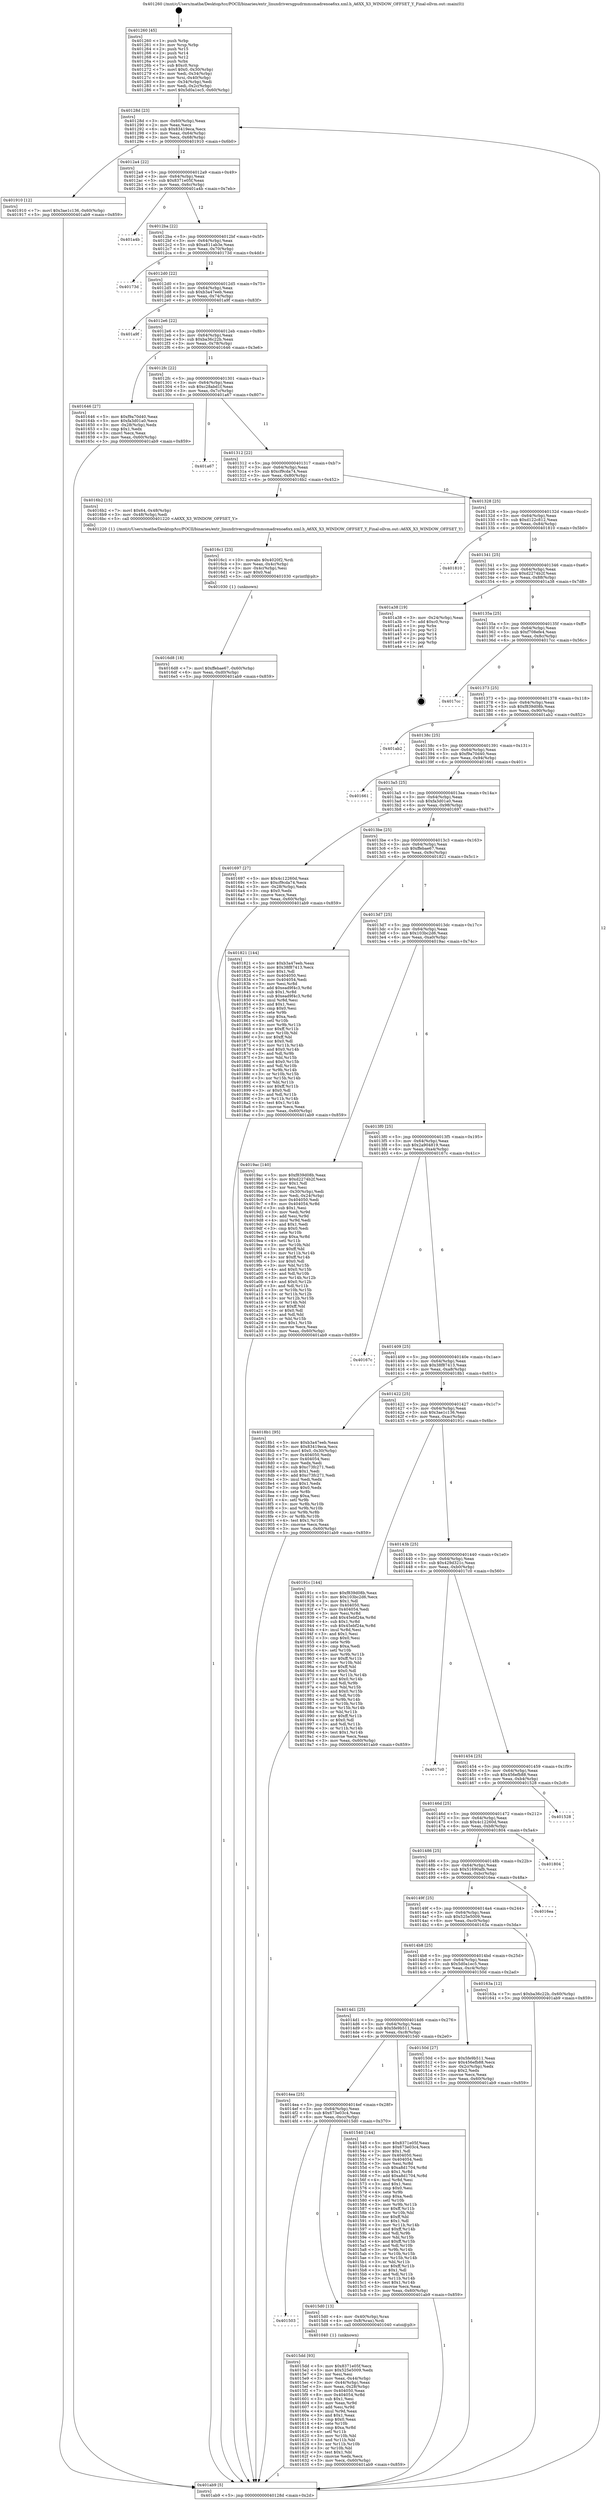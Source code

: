 digraph "0x401260" {
  label = "0x401260 (/mnt/c/Users/mathe/Desktop/tcc/POCII/binaries/extr_linuxdriversgpudrmmsmadrenoa6xx.xml.h_A6XX_X3_WINDOW_OFFSET_Y_Final-ollvm.out::main(0))"
  labelloc = "t"
  node[shape=record]

  Entry [label="",width=0.3,height=0.3,shape=circle,fillcolor=black,style=filled]
  "0x40128d" [label="{
     0x40128d [23]\l
     | [instrs]\l
     &nbsp;&nbsp;0x40128d \<+3\>: mov -0x60(%rbp),%eax\l
     &nbsp;&nbsp;0x401290 \<+2\>: mov %eax,%ecx\l
     &nbsp;&nbsp;0x401292 \<+6\>: sub $0x83419eca,%ecx\l
     &nbsp;&nbsp;0x401298 \<+3\>: mov %eax,-0x64(%rbp)\l
     &nbsp;&nbsp;0x40129b \<+3\>: mov %ecx,-0x68(%rbp)\l
     &nbsp;&nbsp;0x40129e \<+6\>: je 0000000000401910 \<main+0x6b0\>\l
  }"]
  "0x401910" [label="{
     0x401910 [12]\l
     | [instrs]\l
     &nbsp;&nbsp;0x401910 \<+7\>: movl $0x3ae1c136,-0x60(%rbp)\l
     &nbsp;&nbsp;0x401917 \<+5\>: jmp 0000000000401ab9 \<main+0x859\>\l
  }"]
  "0x4012a4" [label="{
     0x4012a4 [22]\l
     | [instrs]\l
     &nbsp;&nbsp;0x4012a4 \<+5\>: jmp 00000000004012a9 \<main+0x49\>\l
     &nbsp;&nbsp;0x4012a9 \<+3\>: mov -0x64(%rbp),%eax\l
     &nbsp;&nbsp;0x4012ac \<+5\>: sub $0x8371e05f,%eax\l
     &nbsp;&nbsp;0x4012b1 \<+3\>: mov %eax,-0x6c(%rbp)\l
     &nbsp;&nbsp;0x4012b4 \<+6\>: je 0000000000401a4b \<main+0x7eb\>\l
  }"]
  Exit [label="",width=0.3,height=0.3,shape=circle,fillcolor=black,style=filled,peripheries=2]
  "0x401a4b" [label="{
     0x401a4b\l
  }", style=dashed]
  "0x4012ba" [label="{
     0x4012ba [22]\l
     | [instrs]\l
     &nbsp;&nbsp;0x4012ba \<+5\>: jmp 00000000004012bf \<main+0x5f\>\l
     &nbsp;&nbsp;0x4012bf \<+3\>: mov -0x64(%rbp),%eax\l
     &nbsp;&nbsp;0x4012c2 \<+5\>: sub $0xa811ab3e,%eax\l
     &nbsp;&nbsp;0x4012c7 \<+3\>: mov %eax,-0x70(%rbp)\l
     &nbsp;&nbsp;0x4012ca \<+6\>: je 000000000040173d \<main+0x4dd\>\l
  }"]
  "0x4016d8" [label="{
     0x4016d8 [18]\l
     | [instrs]\l
     &nbsp;&nbsp;0x4016d8 \<+7\>: movl $0xffebae67,-0x60(%rbp)\l
     &nbsp;&nbsp;0x4016df \<+6\>: mov %eax,-0xd0(%rbp)\l
     &nbsp;&nbsp;0x4016e5 \<+5\>: jmp 0000000000401ab9 \<main+0x859\>\l
  }"]
  "0x40173d" [label="{
     0x40173d\l
  }", style=dashed]
  "0x4012d0" [label="{
     0x4012d0 [22]\l
     | [instrs]\l
     &nbsp;&nbsp;0x4012d0 \<+5\>: jmp 00000000004012d5 \<main+0x75\>\l
     &nbsp;&nbsp;0x4012d5 \<+3\>: mov -0x64(%rbp),%eax\l
     &nbsp;&nbsp;0x4012d8 \<+5\>: sub $0xb3a47eeb,%eax\l
     &nbsp;&nbsp;0x4012dd \<+3\>: mov %eax,-0x74(%rbp)\l
     &nbsp;&nbsp;0x4012e0 \<+6\>: je 0000000000401a9f \<main+0x83f\>\l
  }"]
  "0x4016c1" [label="{
     0x4016c1 [23]\l
     | [instrs]\l
     &nbsp;&nbsp;0x4016c1 \<+10\>: movabs $0x4020f2,%rdi\l
     &nbsp;&nbsp;0x4016cb \<+3\>: mov %eax,-0x4c(%rbp)\l
     &nbsp;&nbsp;0x4016ce \<+3\>: mov -0x4c(%rbp),%esi\l
     &nbsp;&nbsp;0x4016d1 \<+2\>: mov $0x0,%al\l
     &nbsp;&nbsp;0x4016d3 \<+5\>: call 0000000000401030 \<printf@plt\>\l
     | [calls]\l
     &nbsp;&nbsp;0x401030 \{1\} (unknown)\l
  }"]
  "0x401a9f" [label="{
     0x401a9f\l
  }", style=dashed]
  "0x4012e6" [label="{
     0x4012e6 [22]\l
     | [instrs]\l
     &nbsp;&nbsp;0x4012e6 \<+5\>: jmp 00000000004012eb \<main+0x8b\>\l
     &nbsp;&nbsp;0x4012eb \<+3\>: mov -0x64(%rbp),%eax\l
     &nbsp;&nbsp;0x4012ee \<+5\>: sub $0xba36c22b,%eax\l
     &nbsp;&nbsp;0x4012f3 \<+3\>: mov %eax,-0x78(%rbp)\l
     &nbsp;&nbsp;0x4012f6 \<+6\>: je 0000000000401646 \<main+0x3e6\>\l
  }"]
  "0x4015dd" [label="{
     0x4015dd [93]\l
     | [instrs]\l
     &nbsp;&nbsp;0x4015dd \<+5\>: mov $0x8371e05f,%ecx\l
     &nbsp;&nbsp;0x4015e2 \<+5\>: mov $0x525e5009,%edx\l
     &nbsp;&nbsp;0x4015e7 \<+2\>: xor %esi,%esi\l
     &nbsp;&nbsp;0x4015e9 \<+3\>: mov %eax,-0x44(%rbp)\l
     &nbsp;&nbsp;0x4015ec \<+3\>: mov -0x44(%rbp),%eax\l
     &nbsp;&nbsp;0x4015ef \<+3\>: mov %eax,-0x28(%rbp)\l
     &nbsp;&nbsp;0x4015f2 \<+7\>: mov 0x404050,%eax\l
     &nbsp;&nbsp;0x4015f9 \<+8\>: mov 0x404054,%r8d\l
     &nbsp;&nbsp;0x401601 \<+3\>: sub $0x1,%esi\l
     &nbsp;&nbsp;0x401604 \<+3\>: mov %eax,%r9d\l
     &nbsp;&nbsp;0x401607 \<+3\>: add %esi,%r9d\l
     &nbsp;&nbsp;0x40160a \<+4\>: imul %r9d,%eax\l
     &nbsp;&nbsp;0x40160e \<+3\>: and $0x1,%eax\l
     &nbsp;&nbsp;0x401611 \<+3\>: cmp $0x0,%eax\l
     &nbsp;&nbsp;0x401614 \<+4\>: sete %r10b\l
     &nbsp;&nbsp;0x401618 \<+4\>: cmp $0xa,%r8d\l
     &nbsp;&nbsp;0x40161c \<+4\>: setl %r11b\l
     &nbsp;&nbsp;0x401620 \<+3\>: mov %r10b,%bl\l
     &nbsp;&nbsp;0x401623 \<+3\>: and %r11b,%bl\l
     &nbsp;&nbsp;0x401626 \<+3\>: xor %r11b,%r10b\l
     &nbsp;&nbsp;0x401629 \<+3\>: or %r10b,%bl\l
     &nbsp;&nbsp;0x40162c \<+3\>: test $0x1,%bl\l
     &nbsp;&nbsp;0x40162f \<+3\>: cmovne %edx,%ecx\l
     &nbsp;&nbsp;0x401632 \<+3\>: mov %ecx,-0x60(%rbp)\l
     &nbsp;&nbsp;0x401635 \<+5\>: jmp 0000000000401ab9 \<main+0x859\>\l
  }"]
  "0x401646" [label="{
     0x401646 [27]\l
     | [instrs]\l
     &nbsp;&nbsp;0x401646 \<+5\>: mov $0xf9a70d40,%eax\l
     &nbsp;&nbsp;0x40164b \<+5\>: mov $0xfa3d01a0,%ecx\l
     &nbsp;&nbsp;0x401650 \<+3\>: mov -0x28(%rbp),%edx\l
     &nbsp;&nbsp;0x401653 \<+3\>: cmp $0x1,%edx\l
     &nbsp;&nbsp;0x401656 \<+3\>: cmovl %ecx,%eax\l
     &nbsp;&nbsp;0x401659 \<+3\>: mov %eax,-0x60(%rbp)\l
     &nbsp;&nbsp;0x40165c \<+5\>: jmp 0000000000401ab9 \<main+0x859\>\l
  }"]
  "0x4012fc" [label="{
     0x4012fc [22]\l
     | [instrs]\l
     &nbsp;&nbsp;0x4012fc \<+5\>: jmp 0000000000401301 \<main+0xa1\>\l
     &nbsp;&nbsp;0x401301 \<+3\>: mov -0x64(%rbp),%eax\l
     &nbsp;&nbsp;0x401304 \<+5\>: sub $0xc28abd1f,%eax\l
     &nbsp;&nbsp;0x401309 \<+3\>: mov %eax,-0x7c(%rbp)\l
     &nbsp;&nbsp;0x40130c \<+6\>: je 0000000000401a67 \<main+0x807\>\l
  }"]
  "0x401503" [label="{
     0x401503\l
  }", style=dashed]
  "0x401a67" [label="{
     0x401a67\l
  }", style=dashed]
  "0x401312" [label="{
     0x401312 [22]\l
     | [instrs]\l
     &nbsp;&nbsp;0x401312 \<+5\>: jmp 0000000000401317 \<main+0xb7\>\l
     &nbsp;&nbsp;0x401317 \<+3\>: mov -0x64(%rbp),%eax\l
     &nbsp;&nbsp;0x40131a \<+5\>: sub $0xcf9cda74,%eax\l
     &nbsp;&nbsp;0x40131f \<+3\>: mov %eax,-0x80(%rbp)\l
     &nbsp;&nbsp;0x401322 \<+6\>: je 00000000004016b2 \<main+0x452\>\l
  }"]
  "0x4015d0" [label="{
     0x4015d0 [13]\l
     | [instrs]\l
     &nbsp;&nbsp;0x4015d0 \<+4\>: mov -0x40(%rbp),%rax\l
     &nbsp;&nbsp;0x4015d4 \<+4\>: mov 0x8(%rax),%rdi\l
     &nbsp;&nbsp;0x4015d8 \<+5\>: call 0000000000401040 \<atoi@plt\>\l
     | [calls]\l
     &nbsp;&nbsp;0x401040 \{1\} (unknown)\l
  }"]
  "0x4016b2" [label="{
     0x4016b2 [15]\l
     | [instrs]\l
     &nbsp;&nbsp;0x4016b2 \<+7\>: movl $0x64,-0x48(%rbp)\l
     &nbsp;&nbsp;0x4016b9 \<+3\>: mov -0x48(%rbp),%edi\l
     &nbsp;&nbsp;0x4016bc \<+5\>: call 0000000000401220 \<A6XX_X3_WINDOW_OFFSET_Y\>\l
     | [calls]\l
     &nbsp;&nbsp;0x401220 \{1\} (/mnt/c/Users/mathe/Desktop/tcc/POCII/binaries/extr_linuxdriversgpudrmmsmadrenoa6xx.xml.h_A6XX_X3_WINDOW_OFFSET_Y_Final-ollvm.out::A6XX_X3_WINDOW_OFFSET_Y)\l
  }"]
  "0x401328" [label="{
     0x401328 [25]\l
     | [instrs]\l
     &nbsp;&nbsp;0x401328 \<+5\>: jmp 000000000040132d \<main+0xcd\>\l
     &nbsp;&nbsp;0x40132d \<+3\>: mov -0x64(%rbp),%eax\l
     &nbsp;&nbsp;0x401330 \<+5\>: sub $0xd122c812,%eax\l
     &nbsp;&nbsp;0x401335 \<+6\>: mov %eax,-0x84(%rbp)\l
     &nbsp;&nbsp;0x40133b \<+6\>: je 0000000000401810 \<main+0x5b0\>\l
  }"]
  "0x4014ea" [label="{
     0x4014ea [25]\l
     | [instrs]\l
     &nbsp;&nbsp;0x4014ea \<+5\>: jmp 00000000004014ef \<main+0x28f\>\l
     &nbsp;&nbsp;0x4014ef \<+3\>: mov -0x64(%rbp),%eax\l
     &nbsp;&nbsp;0x4014f2 \<+5\>: sub $0x673e03c4,%eax\l
     &nbsp;&nbsp;0x4014f7 \<+6\>: mov %eax,-0xcc(%rbp)\l
     &nbsp;&nbsp;0x4014fd \<+6\>: je 00000000004015d0 \<main+0x370\>\l
  }"]
  "0x401810" [label="{
     0x401810\l
  }", style=dashed]
  "0x401341" [label="{
     0x401341 [25]\l
     | [instrs]\l
     &nbsp;&nbsp;0x401341 \<+5\>: jmp 0000000000401346 \<main+0xe6\>\l
     &nbsp;&nbsp;0x401346 \<+3\>: mov -0x64(%rbp),%eax\l
     &nbsp;&nbsp;0x401349 \<+5\>: sub $0xd2274b2f,%eax\l
     &nbsp;&nbsp;0x40134e \<+6\>: mov %eax,-0x88(%rbp)\l
     &nbsp;&nbsp;0x401354 \<+6\>: je 0000000000401a38 \<main+0x7d8\>\l
  }"]
  "0x401540" [label="{
     0x401540 [144]\l
     | [instrs]\l
     &nbsp;&nbsp;0x401540 \<+5\>: mov $0x8371e05f,%eax\l
     &nbsp;&nbsp;0x401545 \<+5\>: mov $0x673e03c4,%ecx\l
     &nbsp;&nbsp;0x40154a \<+2\>: mov $0x1,%dl\l
     &nbsp;&nbsp;0x40154c \<+7\>: mov 0x404050,%esi\l
     &nbsp;&nbsp;0x401553 \<+7\>: mov 0x404054,%edi\l
     &nbsp;&nbsp;0x40155a \<+3\>: mov %esi,%r8d\l
     &nbsp;&nbsp;0x40155d \<+7\>: sub $0xa8d1704,%r8d\l
     &nbsp;&nbsp;0x401564 \<+4\>: sub $0x1,%r8d\l
     &nbsp;&nbsp;0x401568 \<+7\>: add $0xa8d1704,%r8d\l
     &nbsp;&nbsp;0x40156f \<+4\>: imul %r8d,%esi\l
     &nbsp;&nbsp;0x401573 \<+3\>: and $0x1,%esi\l
     &nbsp;&nbsp;0x401576 \<+3\>: cmp $0x0,%esi\l
     &nbsp;&nbsp;0x401579 \<+4\>: sete %r9b\l
     &nbsp;&nbsp;0x40157d \<+3\>: cmp $0xa,%edi\l
     &nbsp;&nbsp;0x401580 \<+4\>: setl %r10b\l
     &nbsp;&nbsp;0x401584 \<+3\>: mov %r9b,%r11b\l
     &nbsp;&nbsp;0x401587 \<+4\>: xor $0xff,%r11b\l
     &nbsp;&nbsp;0x40158b \<+3\>: mov %r10b,%bl\l
     &nbsp;&nbsp;0x40158e \<+3\>: xor $0xff,%bl\l
     &nbsp;&nbsp;0x401591 \<+3\>: xor $0x1,%dl\l
     &nbsp;&nbsp;0x401594 \<+3\>: mov %r11b,%r14b\l
     &nbsp;&nbsp;0x401597 \<+4\>: and $0xff,%r14b\l
     &nbsp;&nbsp;0x40159b \<+3\>: and %dl,%r9b\l
     &nbsp;&nbsp;0x40159e \<+3\>: mov %bl,%r15b\l
     &nbsp;&nbsp;0x4015a1 \<+4\>: and $0xff,%r15b\l
     &nbsp;&nbsp;0x4015a5 \<+3\>: and %dl,%r10b\l
     &nbsp;&nbsp;0x4015a8 \<+3\>: or %r9b,%r14b\l
     &nbsp;&nbsp;0x4015ab \<+3\>: or %r10b,%r15b\l
     &nbsp;&nbsp;0x4015ae \<+3\>: xor %r15b,%r14b\l
     &nbsp;&nbsp;0x4015b1 \<+3\>: or %bl,%r11b\l
     &nbsp;&nbsp;0x4015b4 \<+4\>: xor $0xff,%r11b\l
     &nbsp;&nbsp;0x4015b8 \<+3\>: or $0x1,%dl\l
     &nbsp;&nbsp;0x4015bb \<+3\>: and %dl,%r11b\l
     &nbsp;&nbsp;0x4015be \<+3\>: or %r11b,%r14b\l
     &nbsp;&nbsp;0x4015c1 \<+4\>: test $0x1,%r14b\l
     &nbsp;&nbsp;0x4015c5 \<+3\>: cmovne %ecx,%eax\l
     &nbsp;&nbsp;0x4015c8 \<+3\>: mov %eax,-0x60(%rbp)\l
     &nbsp;&nbsp;0x4015cb \<+5\>: jmp 0000000000401ab9 \<main+0x859\>\l
  }"]
  "0x401a38" [label="{
     0x401a38 [19]\l
     | [instrs]\l
     &nbsp;&nbsp;0x401a38 \<+3\>: mov -0x24(%rbp),%eax\l
     &nbsp;&nbsp;0x401a3b \<+7\>: add $0xc0,%rsp\l
     &nbsp;&nbsp;0x401a42 \<+1\>: pop %rbx\l
     &nbsp;&nbsp;0x401a43 \<+2\>: pop %r12\l
     &nbsp;&nbsp;0x401a45 \<+2\>: pop %r14\l
     &nbsp;&nbsp;0x401a47 \<+2\>: pop %r15\l
     &nbsp;&nbsp;0x401a49 \<+1\>: pop %rbp\l
     &nbsp;&nbsp;0x401a4a \<+1\>: ret\l
  }"]
  "0x40135a" [label="{
     0x40135a [25]\l
     | [instrs]\l
     &nbsp;&nbsp;0x40135a \<+5\>: jmp 000000000040135f \<main+0xff\>\l
     &nbsp;&nbsp;0x40135f \<+3\>: mov -0x64(%rbp),%eax\l
     &nbsp;&nbsp;0x401362 \<+5\>: sub $0xf708efe4,%eax\l
     &nbsp;&nbsp;0x401367 \<+6\>: mov %eax,-0x8c(%rbp)\l
     &nbsp;&nbsp;0x40136d \<+6\>: je 00000000004017cc \<main+0x56c\>\l
  }"]
  "0x401260" [label="{
     0x401260 [45]\l
     | [instrs]\l
     &nbsp;&nbsp;0x401260 \<+1\>: push %rbp\l
     &nbsp;&nbsp;0x401261 \<+3\>: mov %rsp,%rbp\l
     &nbsp;&nbsp;0x401264 \<+2\>: push %r15\l
     &nbsp;&nbsp;0x401266 \<+2\>: push %r14\l
     &nbsp;&nbsp;0x401268 \<+2\>: push %r12\l
     &nbsp;&nbsp;0x40126a \<+1\>: push %rbx\l
     &nbsp;&nbsp;0x40126b \<+7\>: sub $0xc0,%rsp\l
     &nbsp;&nbsp;0x401272 \<+7\>: movl $0x0,-0x30(%rbp)\l
     &nbsp;&nbsp;0x401279 \<+3\>: mov %edi,-0x34(%rbp)\l
     &nbsp;&nbsp;0x40127c \<+4\>: mov %rsi,-0x40(%rbp)\l
     &nbsp;&nbsp;0x401280 \<+3\>: mov -0x34(%rbp),%edi\l
     &nbsp;&nbsp;0x401283 \<+3\>: mov %edi,-0x2c(%rbp)\l
     &nbsp;&nbsp;0x401286 \<+7\>: movl $0x5d0a1ec5,-0x60(%rbp)\l
  }"]
  "0x4017cc" [label="{
     0x4017cc\l
  }", style=dashed]
  "0x401373" [label="{
     0x401373 [25]\l
     | [instrs]\l
     &nbsp;&nbsp;0x401373 \<+5\>: jmp 0000000000401378 \<main+0x118\>\l
     &nbsp;&nbsp;0x401378 \<+3\>: mov -0x64(%rbp),%eax\l
     &nbsp;&nbsp;0x40137b \<+5\>: sub $0xf839d08b,%eax\l
     &nbsp;&nbsp;0x401380 \<+6\>: mov %eax,-0x90(%rbp)\l
     &nbsp;&nbsp;0x401386 \<+6\>: je 0000000000401ab2 \<main+0x852\>\l
  }"]
  "0x401ab9" [label="{
     0x401ab9 [5]\l
     | [instrs]\l
     &nbsp;&nbsp;0x401ab9 \<+5\>: jmp 000000000040128d \<main+0x2d\>\l
  }"]
  "0x401ab2" [label="{
     0x401ab2\l
  }", style=dashed]
  "0x40138c" [label="{
     0x40138c [25]\l
     | [instrs]\l
     &nbsp;&nbsp;0x40138c \<+5\>: jmp 0000000000401391 \<main+0x131\>\l
     &nbsp;&nbsp;0x401391 \<+3\>: mov -0x64(%rbp),%eax\l
     &nbsp;&nbsp;0x401394 \<+5\>: sub $0xf9a70d40,%eax\l
     &nbsp;&nbsp;0x401399 \<+6\>: mov %eax,-0x94(%rbp)\l
     &nbsp;&nbsp;0x40139f \<+6\>: je 0000000000401661 \<main+0x401\>\l
  }"]
  "0x4014d1" [label="{
     0x4014d1 [25]\l
     | [instrs]\l
     &nbsp;&nbsp;0x4014d1 \<+5\>: jmp 00000000004014d6 \<main+0x276\>\l
     &nbsp;&nbsp;0x4014d6 \<+3\>: mov -0x64(%rbp),%eax\l
     &nbsp;&nbsp;0x4014d9 \<+5\>: sub $0x5fe9b511,%eax\l
     &nbsp;&nbsp;0x4014de \<+6\>: mov %eax,-0xc8(%rbp)\l
     &nbsp;&nbsp;0x4014e4 \<+6\>: je 0000000000401540 \<main+0x2e0\>\l
  }"]
  "0x401661" [label="{
     0x401661\l
  }", style=dashed]
  "0x4013a5" [label="{
     0x4013a5 [25]\l
     | [instrs]\l
     &nbsp;&nbsp;0x4013a5 \<+5\>: jmp 00000000004013aa \<main+0x14a\>\l
     &nbsp;&nbsp;0x4013aa \<+3\>: mov -0x64(%rbp),%eax\l
     &nbsp;&nbsp;0x4013ad \<+5\>: sub $0xfa3d01a0,%eax\l
     &nbsp;&nbsp;0x4013b2 \<+6\>: mov %eax,-0x98(%rbp)\l
     &nbsp;&nbsp;0x4013b8 \<+6\>: je 0000000000401697 \<main+0x437\>\l
  }"]
  "0x40150d" [label="{
     0x40150d [27]\l
     | [instrs]\l
     &nbsp;&nbsp;0x40150d \<+5\>: mov $0x5fe9b511,%eax\l
     &nbsp;&nbsp;0x401512 \<+5\>: mov $0x456efb88,%ecx\l
     &nbsp;&nbsp;0x401517 \<+3\>: mov -0x2c(%rbp),%edx\l
     &nbsp;&nbsp;0x40151a \<+3\>: cmp $0x2,%edx\l
     &nbsp;&nbsp;0x40151d \<+3\>: cmovne %ecx,%eax\l
     &nbsp;&nbsp;0x401520 \<+3\>: mov %eax,-0x60(%rbp)\l
     &nbsp;&nbsp;0x401523 \<+5\>: jmp 0000000000401ab9 \<main+0x859\>\l
  }"]
  "0x401697" [label="{
     0x401697 [27]\l
     | [instrs]\l
     &nbsp;&nbsp;0x401697 \<+5\>: mov $0x4c12260d,%eax\l
     &nbsp;&nbsp;0x40169c \<+5\>: mov $0xcf9cda74,%ecx\l
     &nbsp;&nbsp;0x4016a1 \<+3\>: mov -0x28(%rbp),%edx\l
     &nbsp;&nbsp;0x4016a4 \<+3\>: cmp $0x0,%edx\l
     &nbsp;&nbsp;0x4016a7 \<+3\>: cmove %ecx,%eax\l
     &nbsp;&nbsp;0x4016aa \<+3\>: mov %eax,-0x60(%rbp)\l
     &nbsp;&nbsp;0x4016ad \<+5\>: jmp 0000000000401ab9 \<main+0x859\>\l
  }"]
  "0x4013be" [label="{
     0x4013be [25]\l
     | [instrs]\l
     &nbsp;&nbsp;0x4013be \<+5\>: jmp 00000000004013c3 \<main+0x163\>\l
     &nbsp;&nbsp;0x4013c3 \<+3\>: mov -0x64(%rbp),%eax\l
     &nbsp;&nbsp;0x4013c6 \<+5\>: sub $0xffebae67,%eax\l
     &nbsp;&nbsp;0x4013cb \<+6\>: mov %eax,-0x9c(%rbp)\l
     &nbsp;&nbsp;0x4013d1 \<+6\>: je 0000000000401821 \<main+0x5c1\>\l
  }"]
  "0x4014b8" [label="{
     0x4014b8 [25]\l
     | [instrs]\l
     &nbsp;&nbsp;0x4014b8 \<+5\>: jmp 00000000004014bd \<main+0x25d\>\l
     &nbsp;&nbsp;0x4014bd \<+3\>: mov -0x64(%rbp),%eax\l
     &nbsp;&nbsp;0x4014c0 \<+5\>: sub $0x5d0a1ec5,%eax\l
     &nbsp;&nbsp;0x4014c5 \<+6\>: mov %eax,-0xc4(%rbp)\l
     &nbsp;&nbsp;0x4014cb \<+6\>: je 000000000040150d \<main+0x2ad\>\l
  }"]
  "0x401821" [label="{
     0x401821 [144]\l
     | [instrs]\l
     &nbsp;&nbsp;0x401821 \<+5\>: mov $0xb3a47eeb,%eax\l
     &nbsp;&nbsp;0x401826 \<+5\>: mov $0x38f87413,%ecx\l
     &nbsp;&nbsp;0x40182b \<+2\>: mov $0x1,%dl\l
     &nbsp;&nbsp;0x40182d \<+7\>: mov 0x404050,%esi\l
     &nbsp;&nbsp;0x401834 \<+7\>: mov 0x404054,%edi\l
     &nbsp;&nbsp;0x40183b \<+3\>: mov %esi,%r8d\l
     &nbsp;&nbsp;0x40183e \<+7\>: add $0xead9f4c3,%r8d\l
     &nbsp;&nbsp;0x401845 \<+4\>: sub $0x1,%r8d\l
     &nbsp;&nbsp;0x401849 \<+7\>: sub $0xead9f4c3,%r8d\l
     &nbsp;&nbsp;0x401850 \<+4\>: imul %r8d,%esi\l
     &nbsp;&nbsp;0x401854 \<+3\>: and $0x1,%esi\l
     &nbsp;&nbsp;0x401857 \<+3\>: cmp $0x0,%esi\l
     &nbsp;&nbsp;0x40185a \<+4\>: sete %r9b\l
     &nbsp;&nbsp;0x40185e \<+3\>: cmp $0xa,%edi\l
     &nbsp;&nbsp;0x401861 \<+4\>: setl %r10b\l
     &nbsp;&nbsp;0x401865 \<+3\>: mov %r9b,%r11b\l
     &nbsp;&nbsp;0x401868 \<+4\>: xor $0xff,%r11b\l
     &nbsp;&nbsp;0x40186c \<+3\>: mov %r10b,%bl\l
     &nbsp;&nbsp;0x40186f \<+3\>: xor $0xff,%bl\l
     &nbsp;&nbsp;0x401872 \<+3\>: xor $0x0,%dl\l
     &nbsp;&nbsp;0x401875 \<+3\>: mov %r11b,%r14b\l
     &nbsp;&nbsp;0x401878 \<+4\>: and $0x0,%r14b\l
     &nbsp;&nbsp;0x40187c \<+3\>: and %dl,%r9b\l
     &nbsp;&nbsp;0x40187f \<+3\>: mov %bl,%r15b\l
     &nbsp;&nbsp;0x401882 \<+4\>: and $0x0,%r15b\l
     &nbsp;&nbsp;0x401886 \<+3\>: and %dl,%r10b\l
     &nbsp;&nbsp;0x401889 \<+3\>: or %r9b,%r14b\l
     &nbsp;&nbsp;0x40188c \<+3\>: or %r10b,%r15b\l
     &nbsp;&nbsp;0x40188f \<+3\>: xor %r15b,%r14b\l
     &nbsp;&nbsp;0x401892 \<+3\>: or %bl,%r11b\l
     &nbsp;&nbsp;0x401895 \<+4\>: xor $0xff,%r11b\l
     &nbsp;&nbsp;0x401899 \<+3\>: or $0x0,%dl\l
     &nbsp;&nbsp;0x40189c \<+3\>: and %dl,%r11b\l
     &nbsp;&nbsp;0x40189f \<+3\>: or %r11b,%r14b\l
     &nbsp;&nbsp;0x4018a2 \<+4\>: test $0x1,%r14b\l
     &nbsp;&nbsp;0x4018a6 \<+3\>: cmovne %ecx,%eax\l
     &nbsp;&nbsp;0x4018a9 \<+3\>: mov %eax,-0x60(%rbp)\l
     &nbsp;&nbsp;0x4018ac \<+5\>: jmp 0000000000401ab9 \<main+0x859\>\l
  }"]
  "0x4013d7" [label="{
     0x4013d7 [25]\l
     | [instrs]\l
     &nbsp;&nbsp;0x4013d7 \<+5\>: jmp 00000000004013dc \<main+0x17c\>\l
     &nbsp;&nbsp;0x4013dc \<+3\>: mov -0x64(%rbp),%eax\l
     &nbsp;&nbsp;0x4013df \<+5\>: sub $0x103bc2d6,%eax\l
     &nbsp;&nbsp;0x4013e4 \<+6\>: mov %eax,-0xa0(%rbp)\l
     &nbsp;&nbsp;0x4013ea \<+6\>: je 00000000004019ac \<main+0x74c\>\l
  }"]
  "0x40163a" [label="{
     0x40163a [12]\l
     | [instrs]\l
     &nbsp;&nbsp;0x40163a \<+7\>: movl $0xba36c22b,-0x60(%rbp)\l
     &nbsp;&nbsp;0x401641 \<+5\>: jmp 0000000000401ab9 \<main+0x859\>\l
  }"]
  "0x4019ac" [label="{
     0x4019ac [140]\l
     | [instrs]\l
     &nbsp;&nbsp;0x4019ac \<+5\>: mov $0xf839d08b,%eax\l
     &nbsp;&nbsp;0x4019b1 \<+5\>: mov $0xd2274b2f,%ecx\l
     &nbsp;&nbsp;0x4019b6 \<+2\>: mov $0x1,%dl\l
     &nbsp;&nbsp;0x4019b8 \<+2\>: xor %esi,%esi\l
     &nbsp;&nbsp;0x4019ba \<+3\>: mov -0x30(%rbp),%edi\l
     &nbsp;&nbsp;0x4019bd \<+3\>: mov %edi,-0x24(%rbp)\l
     &nbsp;&nbsp;0x4019c0 \<+7\>: mov 0x404050,%edi\l
     &nbsp;&nbsp;0x4019c7 \<+8\>: mov 0x404054,%r8d\l
     &nbsp;&nbsp;0x4019cf \<+3\>: sub $0x1,%esi\l
     &nbsp;&nbsp;0x4019d2 \<+3\>: mov %edi,%r9d\l
     &nbsp;&nbsp;0x4019d5 \<+3\>: add %esi,%r9d\l
     &nbsp;&nbsp;0x4019d8 \<+4\>: imul %r9d,%edi\l
     &nbsp;&nbsp;0x4019dc \<+3\>: and $0x1,%edi\l
     &nbsp;&nbsp;0x4019df \<+3\>: cmp $0x0,%edi\l
     &nbsp;&nbsp;0x4019e2 \<+4\>: sete %r10b\l
     &nbsp;&nbsp;0x4019e6 \<+4\>: cmp $0xa,%r8d\l
     &nbsp;&nbsp;0x4019ea \<+4\>: setl %r11b\l
     &nbsp;&nbsp;0x4019ee \<+3\>: mov %r10b,%bl\l
     &nbsp;&nbsp;0x4019f1 \<+3\>: xor $0xff,%bl\l
     &nbsp;&nbsp;0x4019f4 \<+3\>: mov %r11b,%r14b\l
     &nbsp;&nbsp;0x4019f7 \<+4\>: xor $0xff,%r14b\l
     &nbsp;&nbsp;0x4019fb \<+3\>: xor $0x0,%dl\l
     &nbsp;&nbsp;0x4019fe \<+3\>: mov %bl,%r15b\l
     &nbsp;&nbsp;0x401a01 \<+4\>: and $0x0,%r15b\l
     &nbsp;&nbsp;0x401a05 \<+3\>: and %dl,%r10b\l
     &nbsp;&nbsp;0x401a08 \<+3\>: mov %r14b,%r12b\l
     &nbsp;&nbsp;0x401a0b \<+4\>: and $0x0,%r12b\l
     &nbsp;&nbsp;0x401a0f \<+3\>: and %dl,%r11b\l
     &nbsp;&nbsp;0x401a12 \<+3\>: or %r10b,%r15b\l
     &nbsp;&nbsp;0x401a15 \<+3\>: or %r11b,%r12b\l
     &nbsp;&nbsp;0x401a18 \<+3\>: xor %r12b,%r15b\l
     &nbsp;&nbsp;0x401a1b \<+3\>: or %r14b,%bl\l
     &nbsp;&nbsp;0x401a1e \<+3\>: xor $0xff,%bl\l
     &nbsp;&nbsp;0x401a21 \<+3\>: or $0x0,%dl\l
     &nbsp;&nbsp;0x401a24 \<+2\>: and %dl,%bl\l
     &nbsp;&nbsp;0x401a26 \<+3\>: or %bl,%r15b\l
     &nbsp;&nbsp;0x401a29 \<+4\>: test $0x1,%r15b\l
     &nbsp;&nbsp;0x401a2d \<+3\>: cmovne %ecx,%eax\l
     &nbsp;&nbsp;0x401a30 \<+3\>: mov %eax,-0x60(%rbp)\l
     &nbsp;&nbsp;0x401a33 \<+5\>: jmp 0000000000401ab9 \<main+0x859\>\l
  }"]
  "0x4013f0" [label="{
     0x4013f0 [25]\l
     | [instrs]\l
     &nbsp;&nbsp;0x4013f0 \<+5\>: jmp 00000000004013f5 \<main+0x195\>\l
     &nbsp;&nbsp;0x4013f5 \<+3\>: mov -0x64(%rbp),%eax\l
     &nbsp;&nbsp;0x4013f8 \<+5\>: sub $0x2a904819,%eax\l
     &nbsp;&nbsp;0x4013fd \<+6\>: mov %eax,-0xa4(%rbp)\l
     &nbsp;&nbsp;0x401403 \<+6\>: je 000000000040167c \<main+0x41c\>\l
  }"]
  "0x40149f" [label="{
     0x40149f [25]\l
     | [instrs]\l
     &nbsp;&nbsp;0x40149f \<+5\>: jmp 00000000004014a4 \<main+0x244\>\l
     &nbsp;&nbsp;0x4014a4 \<+3\>: mov -0x64(%rbp),%eax\l
     &nbsp;&nbsp;0x4014a7 \<+5\>: sub $0x525e5009,%eax\l
     &nbsp;&nbsp;0x4014ac \<+6\>: mov %eax,-0xc0(%rbp)\l
     &nbsp;&nbsp;0x4014b2 \<+6\>: je 000000000040163a \<main+0x3da\>\l
  }"]
  "0x40167c" [label="{
     0x40167c\l
  }", style=dashed]
  "0x401409" [label="{
     0x401409 [25]\l
     | [instrs]\l
     &nbsp;&nbsp;0x401409 \<+5\>: jmp 000000000040140e \<main+0x1ae\>\l
     &nbsp;&nbsp;0x40140e \<+3\>: mov -0x64(%rbp),%eax\l
     &nbsp;&nbsp;0x401411 \<+5\>: sub $0x38f87413,%eax\l
     &nbsp;&nbsp;0x401416 \<+6\>: mov %eax,-0xa8(%rbp)\l
     &nbsp;&nbsp;0x40141c \<+6\>: je 00000000004018b1 \<main+0x651\>\l
  }"]
  "0x4016ea" [label="{
     0x4016ea\l
  }", style=dashed]
  "0x4018b1" [label="{
     0x4018b1 [95]\l
     | [instrs]\l
     &nbsp;&nbsp;0x4018b1 \<+5\>: mov $0xb3a47eeb,%eax\l
     &nbsp;&nbsp;0x4018b6 \<+5\>: mov $0x83419eca,%ecx\l
     &nbsp;&nbsp;0x4018bb \<+7\>: movl $0x0,-0x30(%rbp)\l
     &nbsp;&nbsp;0x4018c2 \<+7\>: mov 0x404050,%edx\l
     &nbsp;&nbsp;0x4018c9 \<+7\>: mov 0x404054,%esi\l
     &nbsp;&nbsp;0x4018d0 \<+2\>: mov %edx,%edi\l
     &nbsp;&nbsp;0x4018d2 \<+6\>: sub $0xc73fc271,%edi\l
     &nbsp;&nbsp;0x4018d8 \<+3\>: sub $0x1,%edi\l
     &nbsp;&nbsp;0x4018db \<+6\>: add $0xc73fc271,%edi\l
     &nbsp;&nbsp;0x4018e1 \<+3\>: imul %edi,%edx\l
     &nbsp;&nbsp;0x4018e4 \<+3\>: and $0x1,%edx\l
     &nbsp;&nbsp;0x4018e7 \<+3\>: cmp $0x0,%edx\l
     &nbsp;&nbsp;0x4018ea \<+4\>: sete %r8b\l
     &nbsp;&nbsp;0x4018ee \<+3\>: cmp $0xa,%esi\l
     &nbsp;&nbsp;0x4018f1 \<+4\>: setl %r9b\l
     &nbsp;&nbsp;0x4018f5 \<+3\>: mov %r8b,%r10b\l
     &nbsp;&nbsp;0x4018f8 \<+3\>: and %r9b,%r10b\l
     &nbsp;&nbsp;0x4018fb \<+3\>: xor %r9b,%r8b\l
     &nbsp;&nbsp;0x4018fe \<+3\>: or %r8b,%r10b\l
     &nbsp;&nbsp;0x401901 \<+4\>: test $0x1,%r10b\l
     &nbsp;&nbsp;0x401905 \<+3\>: cmovne %ecx,%eax\l
     &nbsp;&nbsp;0x401908 \<+3\>: mov %eax,-0x60(%rbp)\l
     &nbsp;&nbsp;0x40190b \<+5\>: jmp 0000000000401ab9 \<main+0x859\>\l
  }"]
  "0x401422" [label="{
     0x401422 [25]\l
     | [instrs]\l
     &nbsp;&nbsp;0x401422 \<+5\>: jmp 0000000000401427 \<main+0x1c7\>\l
     &nbsp;&nbsp;0x401427 \<+3\>: mov -0x64(%rbp),%eax\l
     &nbsp;&nbsp;0x40142a \<+5\>: sub $0x3ae1c136,%eax\l
     &nbsp;&nbsp;0x40142f \<+6\>: mov %eax,-0xac(%rbp)\l
     &nbsp;&nbsp;0x401435 \<+6\>: je 000000000040191c \<main+0x6bc\>\l
  }"]
  "0x401486" [label="{
     0x401486 [25]\l
     | [instrs]\l
     &nbsp;&nbsp;0x401486 \<+5\>: jmp 000000000040148b \<main+0x22b\>\l
     &nbsp;&nbsp;0x40148b \<+3\>: mov -0x64(%rbp),%eax\l
     &nbsp;&nbsp;0x40148e \<+5\>: sub $0x51690afb,%eax\l
     &nbsp;&nbsp;0x401493 \<+6\>: mov %eax,-0xbc(%rbp)\l
     &nbsp;&nbsp;0x401499 \<+6\>: je 00000000004016ea \<main+0x48a\>\l
  }"]
  "0x40191c" [label="{
     0x40191c [144]\l
     | [instrs]\l
     &nbsp;&nbsp;0x40191c \<+5\>: mov $0xf839d08b,%eax\l
     &nbsp;&nbsp;0x401921 \<+5\>: mov $0x103bc2d6,%ecx\l
     &nbsp;&nbsp;0x401926 \<+2\>: mov $0x1,%dl\l
     &nbsp;&nbsp;0x401928 \<+7\>: mov 0x404050,%esi\l
     &nbsp;&nbsp;0x40192f \<+7\>: mov 0x404054,%edi\l
     &nbsp;&nbsp;0x401936 \<+3\>: mov %esi,%r8d\l
     &nbsp;&nbsp;0x401939 \<+7\>: add $0x45ebf24a,%r8d\l
     &nbsp;&nbsp;0x401940 \<+4\>: sub $0x1,%r8d\l
     &nbsp;&nbsp;0x401944 \<+7\>: sub $0x45ebf24a,%r8d\l
     &nbsp;&nbsp;0x40194b \<+4\>: imul %r8d,%esi\l
     &nbsp;&nbsp;0x40194f \<+3\>: and $0x1,%esi\l
     &nbsp;&nbsp;0x401952 \<+3\>: cmp $0x0,%esi\l
     &nbsp;&nbsp;0x401955 \<+4\>: sete %r9b\l
     &nbsp;&nbsp;0x401959 \<+3\>: cmp $0xa,%edi\l
     &nbsp;&nbsp;0x40195c \<+4\>: setl %r10b\l
     &nbsp;&nbsp;0x401960 \<+3\>: mov %r9b,%r11b\l
     &nbsp;&nbsp;0x401963 \<+4\>: xor $0xff,%r11b\l
     &nbsp;&nbsp;0x401967 \<+3\>: mov %r10b,%bl\l
     &nbsp;&nbsp;0x40196a \<+3\>: xor $0xff,%bl\l
     &nbsp;&nbsp;0x40196d \<+3\>: xor $0x0,%dl\l
     &nbsp;&nbsp;0x401970 \<+3\>: mov %r11b,%r14b\l
     &nbsp;&nbsp;0x401973 \<+4\>: and $0x0,%r14b\l
     &nbsp;&nbsp;0x401977 \<+3\>: and %dl,%r9b\l
     &nbsp;&nbsp;0x40197a \<+3\>: mov %bl,%r15b\l
     &nbsp;&nbsp;0x40197d \<+4\>: and $0x0,%r15b\l
     &nbsp;&nbsp;0x401981 \<+3\>: and %dl,%r10b\l
     &nbsp;&nbsp;0x401984 \<+3\>: or %r9b,%r14b\l
     &nbsp;&nbsp;0x401987 \<+3\>: or %r10b,%r15b\l
     &nbsp;&nbsp;0x40198a \<+3\>: xor %r15b,%r14b\l
     &nbsp;&nbsp;0x40198d \<+3\>: or %bl,%r11b\l
     &nbsp;&nbsp;0x401990 \<+4\>: xor $0xff,%r11b\l
     &nbsp;&nbsp;0x401994 \<+3\>: or $0x0,%dl\l
     &nbsp;&nbsp;0x401997 \<+3\>: and %dl,%r11b\l
     &nbsp;&nbsp;0x40199a \<+3\>: or %r11b,%r14b\l
     &nbsp;&nbsp;0x40199d \<+4\>: test $0x1,%r14b\l
     &nbsp;&nbsp;0x4019a1 \<+3\>: cmovne %ecx,%eax\l
     &nbsp;&nbsp;0x4019a4 \<+3\>: mov %eax,-0x60(%rbp)\l
     &nbsp;&nbsp;0x4019a7 \<+5\>: jmp 0000000000401ab9 \<main+0x859\>\l
  }"]
  "0x40143b" [label="{
     0x40143b [25]\l
     | [instrs]\l
     &nbsp;&nbsp;0x40143b \<+5\>: jmp 0000000000401440 \<main+0x1e0\>\l
     &nbsp;&nbsp;0x401440 \<+3\>: mov -0x64(%rbp),%eax\l
     &nbsp;&nbsp;0x401443 \<+5\>: sub $0x429d321c,%eax\l
     &nbsp;&nbsp;0x401448 \<+6\>: mov %eax,-0xb0(%rbp)\l
     &nbsp;&nbsp;0x40144e \<+6\>: je 00000000004017c0 \<main+0x560\>\l
  }"]
  "0x401804" [label="{
     0x401804\l
  }", style=dashed]
  "0x4017c0" [label="{
     0x4017c0\l
  }", style=dashed]
  "0x401454" [label="{
     0x401454 [25]\l
     | [instrs]\l
     &nbsp;&nbsp;0x401454 \<+5\>: jmp 0000000000401459 \<main+0x1f9\>\l
     &nbsp;&nbsp;0x401459 \<+3\>: mov -0x64(%rbp),%eax\l
     &nbsp;&nbsp;0x40145c \<+5\>: sub $0x456efb88,%eax\l
     &nbsp;&nbsp;0x401461 \<+6\>: mov %eax,-0xb4(%rbp)\l
     &nbsp;&nbsp;0x401467 \<+6\>: je 0000000000401528 \<main+0x2c8\>\l
  }"]
  "0x40146d" [label="{
     0x40146d [25]\l
     | [instrs]\l
     &nbsp;&nbsp;0x40146d \<+5\>: jmp 0000000000401472 \<main+0x212\>\l
     &nbsp;&nbsp;0x401472 \<+3\>: mov -0x64(%rbp),%eax\l
     &nbsp;&nbsp;0x401475 \<+5\>: sub $0x4c12260d,%eax\l
     &nbsp;&nbsp;0x40147a \<+6\>: mov %eax,-0xb8(%rbp)\l
     &nbsp;&nbsp;0x401480 \<+6\>: je 0000000000401804 \<main+0x5a4\>\l
  }"]
  "0x401528" [label="{
     0x401528\l
  }", style=dashed]
  Entry -> "0x401260" [label=" 1"]
  "0x40128d" -> "0x401910" [label=" 1"]
  "0x40128d" -> "0x4012a4" [label=" 12"]
  "0x401a38" -> Exit [label=" 1"]
  "0x4012a4" -> "0x401a4b" [label=" 0"]
  "0x4012a4" -> "0x4012ba" [label=" 12"]
  "0x4019ac" -> "0x401ab9" [label=" 1"]
  "0x4012ba" -> "0x40173d" [label=" 0"]
  "0x4012ba" -> "0x4012d0" [label=" 12"]
  "0x40191c" -> "0x401ab9" [label=" 1"]
  "0x4012d0" -> "0x401a9f" [label=" 0"]
  "0x4012d0" -> "0x4012e6" [label=" 12"]
  "0x401910" -> "0x401ab9" [label=" 1"]
  "0x4012e6" -> "0x401646" [label=" 1"]
  "0x4012e6" -> "0x4012fc" [label=" 11"]
  "0x4018b1" -> "0x401ab9" [label=" 1"]
  "0x4012fc" -> "0x401a67" [label=" 0"]
  "0x4012fc" -> "0x401312" [label=" 11"]
  "0x401821" -> "0x401ab9" [label=" 1"]
  "0x401312" -> "0x4016b2" [label=" 1"]
  "0x401312" -> "0x401328" [label=" 10"]
  "0x4016d8" -> "0x401ab9" [label=" 1"]
  "0x401328" -> "0x401810" [label=" 0"]
  "0x401328" -> "0x401341" [label=" 10"]
  "0x4016b2" -> "0x4016c1" [label=" 1"]
  "0x401341" -> "0x401a38" [label=" 1"]
  "0x401341" -> "0x40135a" [label=" 9"]
  "0x401697" -> "0x401ab9" [label=" 1"]
  "0x40135a" -> "0x4017cc" [label=" 0"]
  "0x40135a" -> "0x401373" [label=" 9"]
  "0x40163a" -> "0x401ab9" [label=" 1"]
  "0x401373" -> "0x401ab2" [label=" 0"]
  "0x401373" -> "0x40138c" [label=" 9"]
  "0x4015dd" -> "0x401ab9" [label=" 1"]
  "0x40138c" -> "0x401661" [label=" 0"]
  "0x40138c" -> "0x4013a5" [label=" 9"]
  "0x4015d0" -> "0x4015dd" [label=" 1"]
  "0x4013a5" -> "0x401697" [label=" 1"]
  "0x4013a5" -> "0x4013be" [label=" 8"]
  "0x4014ea" -> "0x401503" [label=" 0"]
  "0x4013be" -> "0x401821" [label=" 1"]
  "0x4013be" -> "0x4013d7" [label=" 7"]
  "0x4016c1" -> "0x4016d8" [label=" 1"]
  "0x4013d7" -> "0x4019ac" [label=" 1"]
  "0x4013d7" -> "0x4013f0" [label=" 6"]
  "0x401540" -> "0x401ab9" [label=" 1"]
  "0x4013f0" -> "0x40167c" [label=" 0"]
  "0x4013f0" -> "0x401409" [label=" 6"]
  "0x4014d1" -> "0x401540" [label=" 1"]
  "0x401409" -> "0x4018b1" [label=" 1"]
  "0x401409" -> "0x401422" [label=" 5"]
  "0x401646" -> "0x401ab9" [label=" 1"]
  "0x401422" -> "0x40191c" [label=" 1"]
  "0x401422" -> "0x40143b" [label=" 4"]
  "0x401260" -> "0x40128d" [label=" 1"]
  "0x40143b" -> "0x4017c0" [label=" 0"]
  "0x40143b" -> "0x401454" [label=" 4"]
  "0x40150d" -> "0x401ab9" [label=" 1"]
  "0x401454" -> "0x401528" [label=" 0"]
  "0x401454" -> "0x40146d" [label=" 4"]
  "0x4014b8" -> "0x4014d1" [label=" 2"]
  "0x40146d" -> "0x401804" [label=" 0"]
  "0x40146d" -> "0x401486" [label=" 4"]
  "0x401ab9" -> "0x40128d" [label=" 12"]
  "0x401486" -> "0x4016ea" [label=" 0"]
  "0x401486" -> "0x40149f" [label=" 4"]
  "0x4014d1" -> "0x4014ea" [label=" 1"]
  "0x40149f" -> "0x40163a" [label=" 1"]
  "0x40149f" -> "0x4014b8" [label=" 3"]
  "0x4014ea" -> "0x4015d0" [label=" 1"]
  "0x4014b8" -> "0x40150d" [label=" 1"]
}
